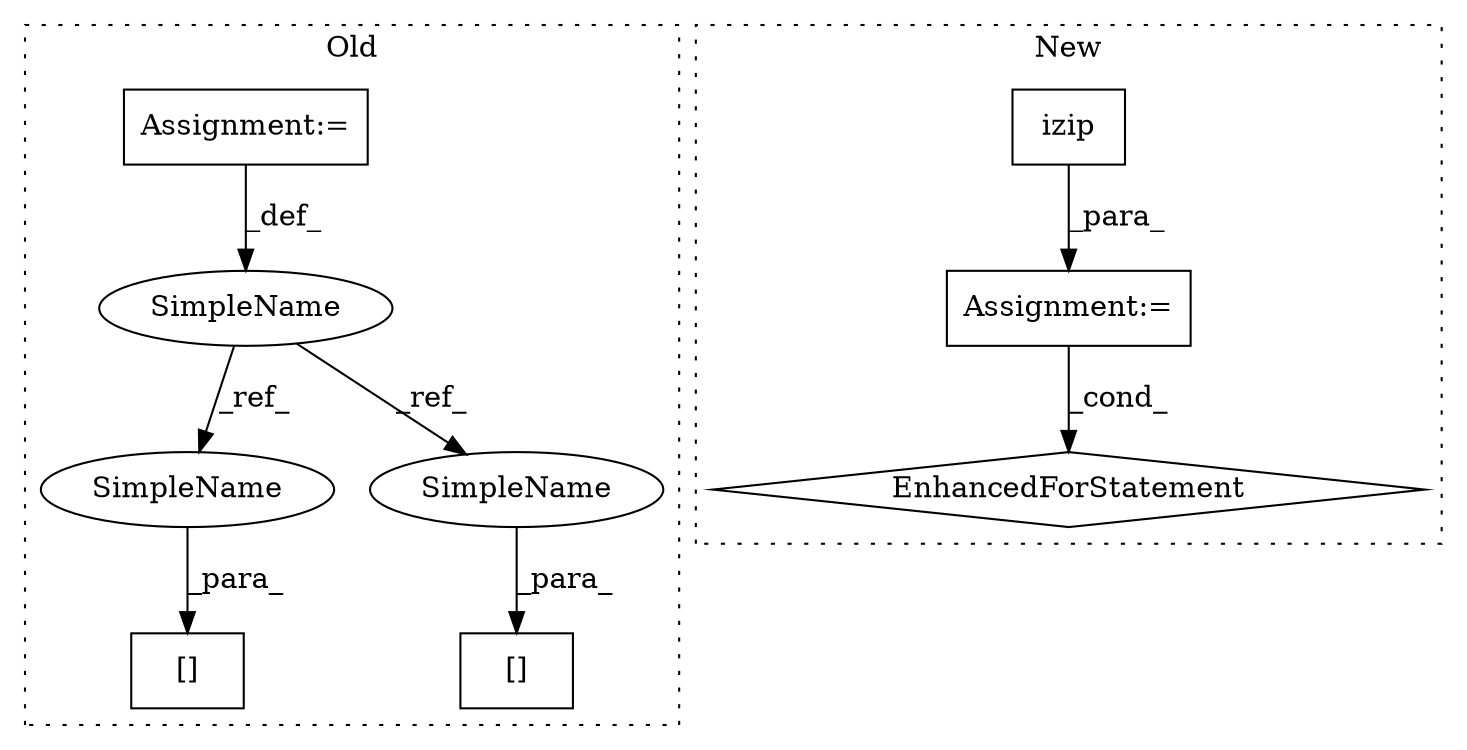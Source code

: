 digraph G {
subgraph cluster0 {
1 [label="[]" a="2" s="871,875" l="2,1" shape="box"];
5 [label="Assignment:=" a="7" s="785,855" l="53,2" shape="box"];
6 [label="[]" a="2" s="1209,1213" l="2,1" shape="box"];
7 [label="SimpleName" a="42" s="842" l="2" shape="ellipse"];
8 [label="SimpleName" a="42" s="873" l="2" shape="ellipse"];
9 [label="SimpleName" a="42" s="1211" l="2" shape="ellipse"];
label = "Old";
style="dotted";
}
subgraph cluster1 {
2 [label="izip" a="32" s="896,912" l="5,1" shape="box"];
3 [label="Assignment:=" a="7" s="808,913" l="78,2" shape="box"];
4 [label="EnhancedForStatement" a="70" s="808,913" l="78,2" shape="diamond"];
label = "New";
style="dotted";
}
2 -> 3 [label="_para_"];
3 -> 4 [label="_cond_"];
5 -> 7 [label="_def_"];
7 -> 9 [label="_ref_"];
7 -> 8 [label="_ref_"];
8 -> 1 [label="_para_"];
9 -> 6 [label="_para_"];
}